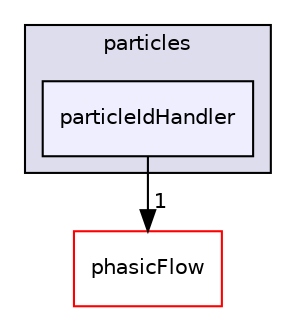 digraph "src/Particles/particles/particleIdHandler" {
  compound=true
  node [ fontsize="10", fontname="Helvetica"];
  edge [ labelfontsize="10", labelfontname="Helvetica"];
  subgraph clusterdir_b351bcc3c60d144476bd2e30437abfde {
    graph [ bgcolor="#ddddee", pencolor="black", label="particles" fontname="Helvetica", fontsize="10", URL="dir_b351bcc3c60d144476bd2e30437abfde.html"]
  dir_8bc24349fa0634bc52689ddce350f25a [shape=box, label="particleIdHandler", style="filled", fillcolor="#eeeeff", pencolor="black", URL="dir_8bc24349fa0634bc52689ddce350f25a.html"];
  }
  dir_cd7a5046d028e114fc17b2ebc2bd02d2 [shape=box label="phasicFlow" fillcolor="white" style="filled" color="red" URL="dir_cd7a5046d028e114fc17b2ebc2bd02d2.html"];
  dir_8bc24349fa0634bc52689ddce350f25a->dir_cd7a5046d028e114fc17b2ebc2bd02d2 [headlabel="1", labeldistance=1.5 headhref="dir_000076_000031.html"];
}
